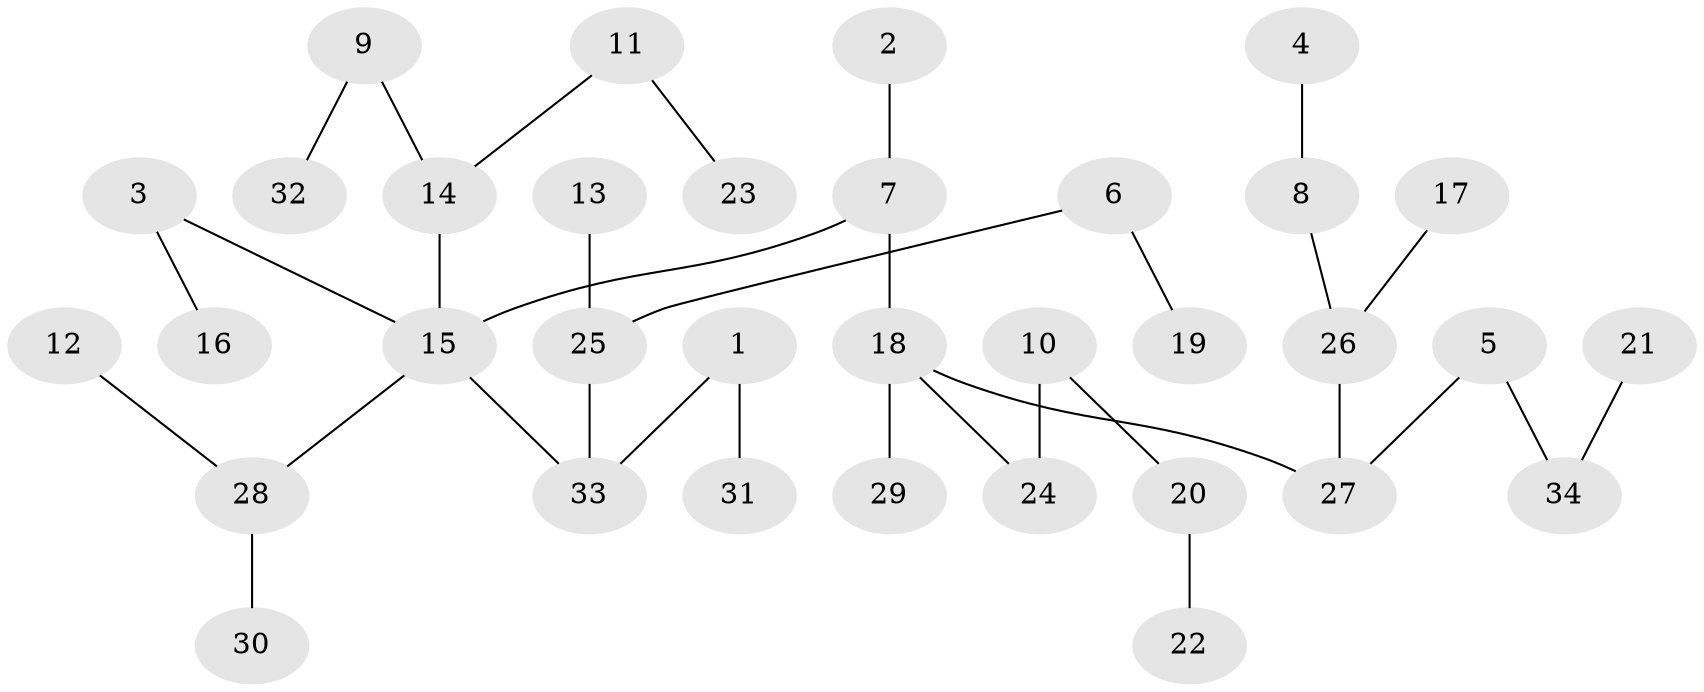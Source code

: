 // original degree distribution, {7: 0.014925373134328358, 5: 0.04477611940298507, 6: 0.014925373134328358, 3: 0.11940298507462686, 4: 0.07462686567164178, 1: 0.5671641791044776, 2: 0.16417910447761194}
// Generated by graph-tools (version 1.1) at 2025/02/03/09/25 03:02:29]
// undirected, 34 vertices, 33 edges
graph export_dot {
graph [start="1"]
  node [color=gray90,style=filled];
  1;
  2;
  3;
  4;
  5;
  6;
  7;
  8;
  9;
  10;
  11;
  12;
  13;
  14;
  15;
  16;
  17;
  18;
  19;
  20;
  21;
  22;
  23;
  24;
  25;
  26;
  27;
  28;
  29;
  30;
  31;
  32;
  33;
  34;
  1 -- 31 [weight=1.0];
  1 -- 33 [weight=1.0];
  2 -- 7 [weight=1.0];
  3 -- 15 [weight=1.0];
  3 -- 16 [weight=1.0];
  4 -- 8 [weight=1.0];
  5 -- 27 [weight=1.0];
  5 -- 34 [weight=1.0];
  6 -- 19 [weight=1.0];
  6 -- 25 [weight=1.0];
  7 -- 15 [weight=1.0];
  7 -- 18 [weight=1.0];
  8 -- 26 [weight=1.0];
  9 -- 14 [weight=1.0];
  9 -- 32 [weight=1.0];
  10 -- 20 [weight=1.0];
  10 -- 24 [weight=1.0];
  11 -- 14 [weight=1.0];
  11 -- 23 [weight=1.0];
  12 -- 28 [weight=1.0];
  13 -- 25 [weight=1.0];
  14 -- 15 [weight=1.0];
  15 -- 28 [weight=1.0];
  15 -- 33 [weight=1.0];
  17 -- 26 [weight=1.0];
  18 -- 24 [weight=1.0];
  18 -- 27 [weight=1.0];
  18 -- 29 [weight=1.0];
  20 -- 22 [weight=1.0];
  21 -- 34 [weight=1.0];
  25 -- 33 [weight=1.0];
  26 -- 27 [weight=1.0];
  28 -- 30 [weight=1.0];
}
